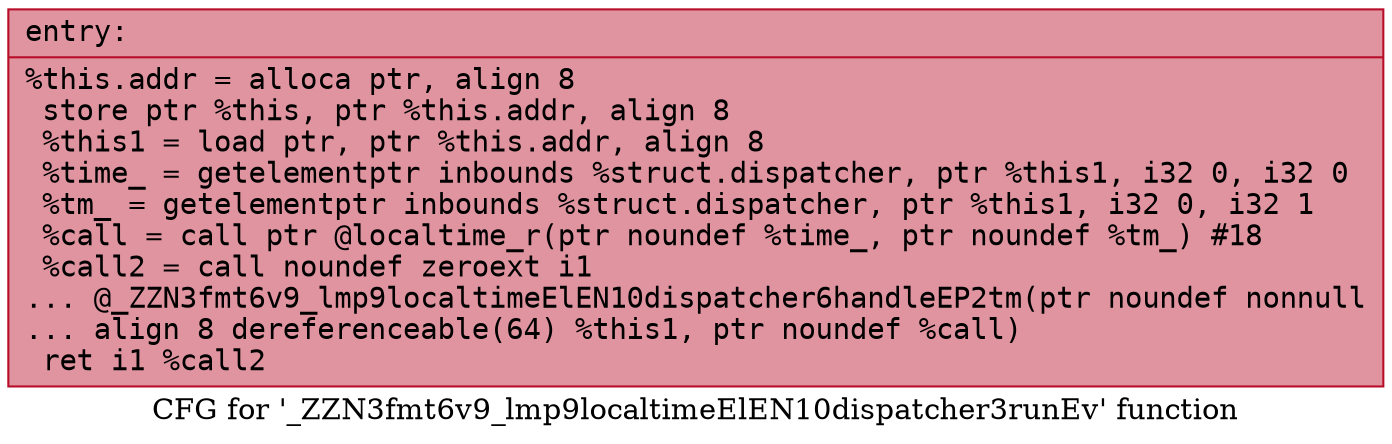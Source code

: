 digraph "CFG for '_ZZN3fmt6v9_lmp9localtimeElEN10dispatcher3runEv' function" {
	label="CFG for '_ZZN3fmt6v9_lmp9localtimeElEN10dispatcher3runEv' function";

	Node0x55841678e3b0 [shape=record,color="#b70d28ff", style=filled, fillcolor="#b70d2870" fontname="Courier",label="{entry:\l|  %this.addr = alloca ptr, align 8\l  store ptr %this, ptr %this.addr, align 8\l  %this1 = load ptr, ptr %this.addr, align 8\l  %time_ = getelementptr inbounds %struct.dispatcher, ptr %this1, i32 0, i32 0\l  %tm_ = getelementptr inbounds %struct.dispatcher, ptr %this1, i32 0, i32 1\l  %call = call ptr @localtime_r(ptr noundef %time_, ptr noundef %tm_) #18\l  %call2 = call noundef zeroext i1\l... @_ZZN3fmt6v9_lmp9localtimeElEN10dispatcher6handleEP2tm(ptr noundef nonnull\l... align 8 dereferenceable(64) %this1, ptr noundef %call)\l  ret i1 %call2\l}"];
}
